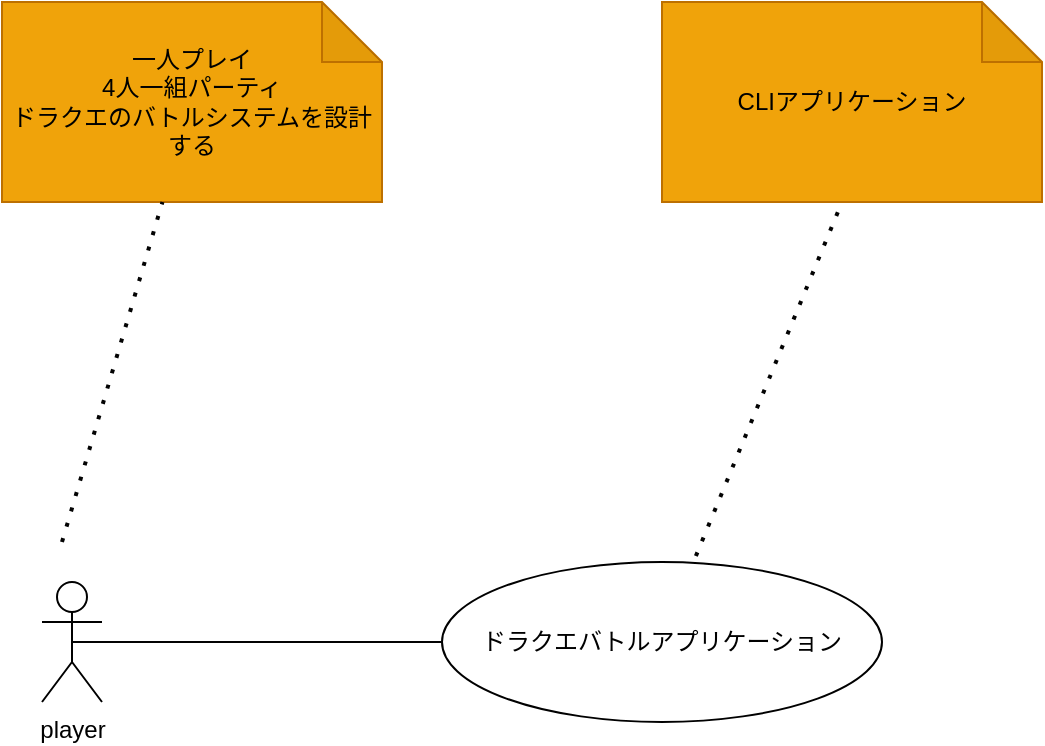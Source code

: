 <mxfile>
    <diagram id="5Xfg-NbvJFZpPmc7HqCM" name="ページ1">
        <mxGraphModel dx="601" dy="1173" grid="1" gridSize="10" guides="1" tooltips="1" connect="1" arrows="1" fold="1" page="1" pageScale="1" pageWidth="827" pageHeight="1169" background="#ffffff" math="0" shadow="0">
            <root>
                <mxCell id="0"/>
                <mxCell id="1" parent="0"/>
                <mxCell id="3" value="ドラクエバトルアプリケーション" style="ellipse;whiteSpace=wrap;html=1;" vertex="1" parent="1">
                    <mxGeometry x="380" y="560" width="220" height="80" as="geometry"/>
                </mxCell>
                <mxCell id="4" value="&lt;font color=&quot;#000000&quot;&gt;player&lt;/font&gt;" style="shape=umlActor;verticalLabelPosition=bottom;verticalAlign=top;html=1;outlineConnect=0;strokeColor=#000000;fillColor=none;" vertex="1" parent="1">
                    <mxGeometry x="180" y="570" width="30" height="60" as="geometry"/>
                </mxCell>
                <mxCell id="5" value="" style="endArrow=none;html=1;entryX=0;entryY=0.5;entryDx=0;entryDy=0;strokeColor=#030303;endSize=12;startSize=12;" edge="1" parent="1" target="3">
                    <mxGeometry width="50" height="50" relative="1" as="geometry">
                        <mxPoint x="195" y="600" as="sourcePoint"/>
                        <mxPoint x="400" y="570" as="targetPoint"/>
                    </mxGeometry>
                </mxCell>
                <mxCell id="8" value="CLIアプリケーション" style="shape=note;whiteSpace=wrap;html=1;backgroundOutline=1;darkOpacity=0.05;strokeColor=#BD7000;fontColor=#000000;fillColor=#f0a30a;" vertex="1" parent="1">
                    <mxGeometry x="490" y="280" width="190" height="100" as="geometry"/>
                </mxCell>
                <mxCell id="11" value="" style="endArrow=none;dashed=1;html=1;dashPattern=1 3;strokeWidth=2;strokeColor=#030303;fontColor=#000000;startSize=12;endSize=12;exitX=0.577;exitY=-0.037;exitDx=0;exitDy=0;exitPerimeter=0;" edge="1" parent="1" source="3">
                    <mxGeometry width="50" height="50" relative="1" as="geometry">
                        <mxPoint x="530" y="430" as="sourcePoint"/>
                        <mxPoint x="580" y="380" as="targetPoint"/>
                    </mxGeometry>
                </mxCell>
                <mxCell id="12" value="一人プレイ&lt;br&gt;4人一組パーティ&lt;br&gt;ドラクエのバトルシステムを設計する" style="shape=note;whiteSpace=wrap;html=1;backgroundOutline=1;darkOpacity=0.05;strokeColor=#BD7000;fontColor=#000000;fillColor=#f0a30a;" vertex="1" parent="1">
                    <mxGeometry x="160" y="280" width="190" height="100" as="geometry"/>
                </mxCell>
                <mxCell id="13" value="" style="endArrow=none;dashed=1;html=1;dashPattern=1 3;strokeWidth=2;strokeColor=#030303;fontColor=#000000;startSize=12;endSize=12;" edge="1" parent="1" target="12">
                    <mxGeometry width="50" height="50" relative="1" as="geometry">
                        <mxPoint x="190" y="550" as="sourcePoint"/>
                        <mxPoint x="240" y="500" as="targetPoint"/>
                    </mxGeometry>
                </mxCell>
            </root>
        </mxGraphModel>
    </diagram>
</mxfile>